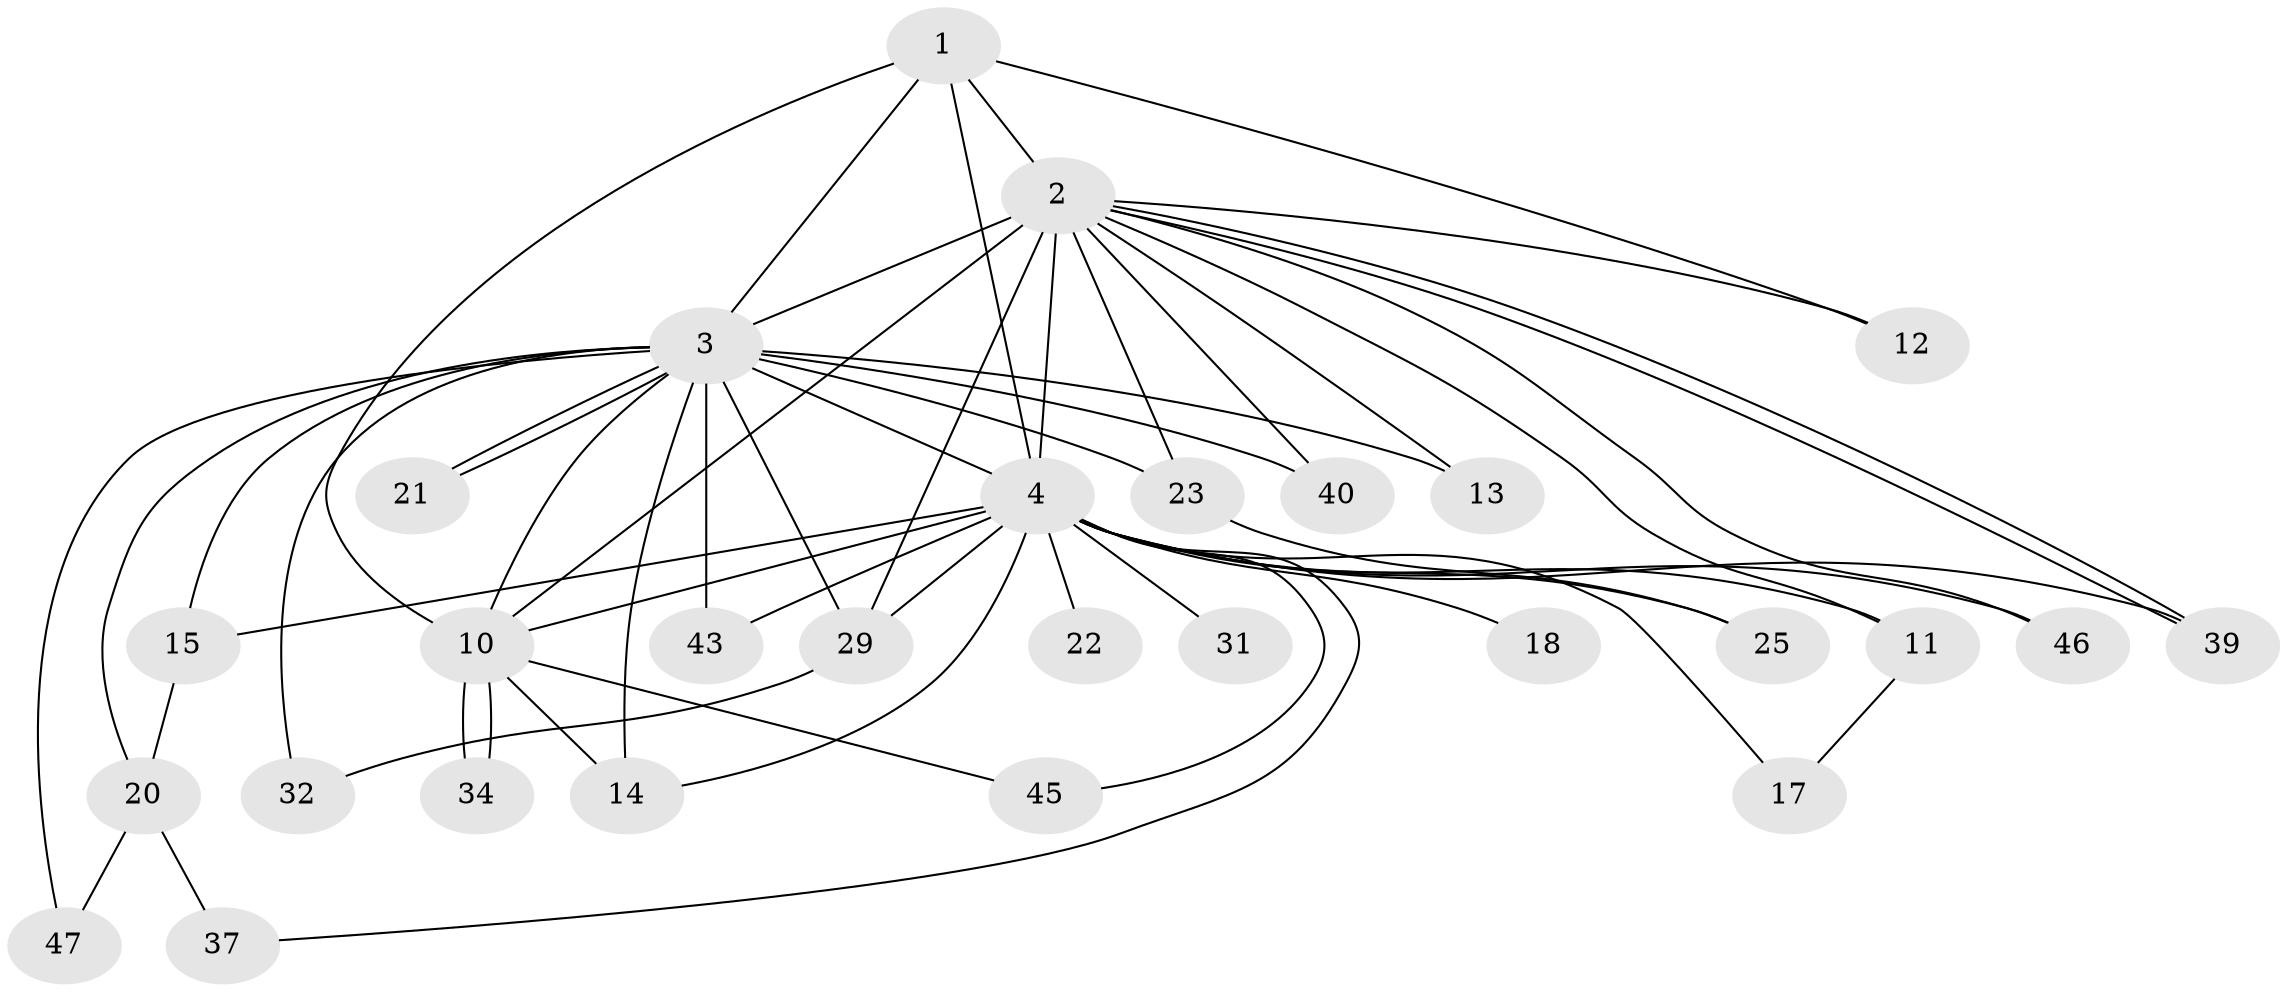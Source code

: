 // original degree distribution, {13: 0.014084507042253521, 26: 0.028169014084507043, 17: 0.014084507042253521, 24: 0.014084507042253521, 15: 0.014084507042253521, 14: 0.028169014084507043, 23: 0.014084507042253521, 16: 0.014084507042253521, 3: 0.18309859154929578, 2: 0.6056338028169014, 4: 0.056338028169014086, 5: 0.014084507042253521}
// Generated by graph-tools (version 1.1) at 2025/17/03/04/25 18:17:29]
// undirected, 28 vertices, 56 edges
graph export_dot {
graph [start="1"]
  node [color=gray90,style=filled];
  1 [super="+16"];
  2 [super="+56+60+65+51+26+33+6+52+44"];
  3 [super="+19+7+8"];
  4 [super="+36+38+27+28+9+5"];
  10;
  11;
  12;
  13;
  14;
  15;
  17;
  18;
  20;
  21;
  22;
  23;
  25;
  29 [super="+41+35"];
  31;
  32;
  34;
  37;
  39;
  40;
  43;
  45;
  46;
  47;
  1 -- 2 [weight=3];
  1 -- 3 [weight=4];
  1 -- 4 [weight=4];
  1 -- 10;
  1 -- 12;
  2 -- 3 [weight=11];
  2 -- 4 [weight=12];
  2 -- 10 [weight=3];
  2 -- 11;
  2 -- 23;
  2 -- 29;
  2 -- 39;
  2 -- 39;
  2 -- 40;
  2 -- 13 [weight=2];
  2 -- 12;
  2 -- 46;
  3 -- 4 [weight=14];
  3 -- 10 [weight=3];
  3 -- 13;
  3 -- 21;
  3 -- 21;
  3 -- 32 [weight=3];
  3 -- 40;
  3 -- 43;
  3 -- 14;
  3 -- 15;
  3 -- 20;
  3 -- 29;
  3 -- 23;
  3 -- 47;
  4 -- 10 [weight=5];
  4 -- 11;
  4 -- 14;
  4 -- 15;
  4 -- 17;
  4 -- 22 [weight=2];
  4 -- 29 [weight=2];
  4 -- 45;
  4 -- 18;
  4 -- 25 [weight=2];
  4 -- 31;
  4 -- 37;
  4 -- 39;
  4 -- 43;
  4 -- 46;
  10 -- 14;
  10 -- 34;
  10 -- 34;
  10 -- 45;
  11 -- 17;
  15 -- 20;
  20 -- 37;
  20 -- 47;
  23 -- 25;
  29 -- 32;
}
